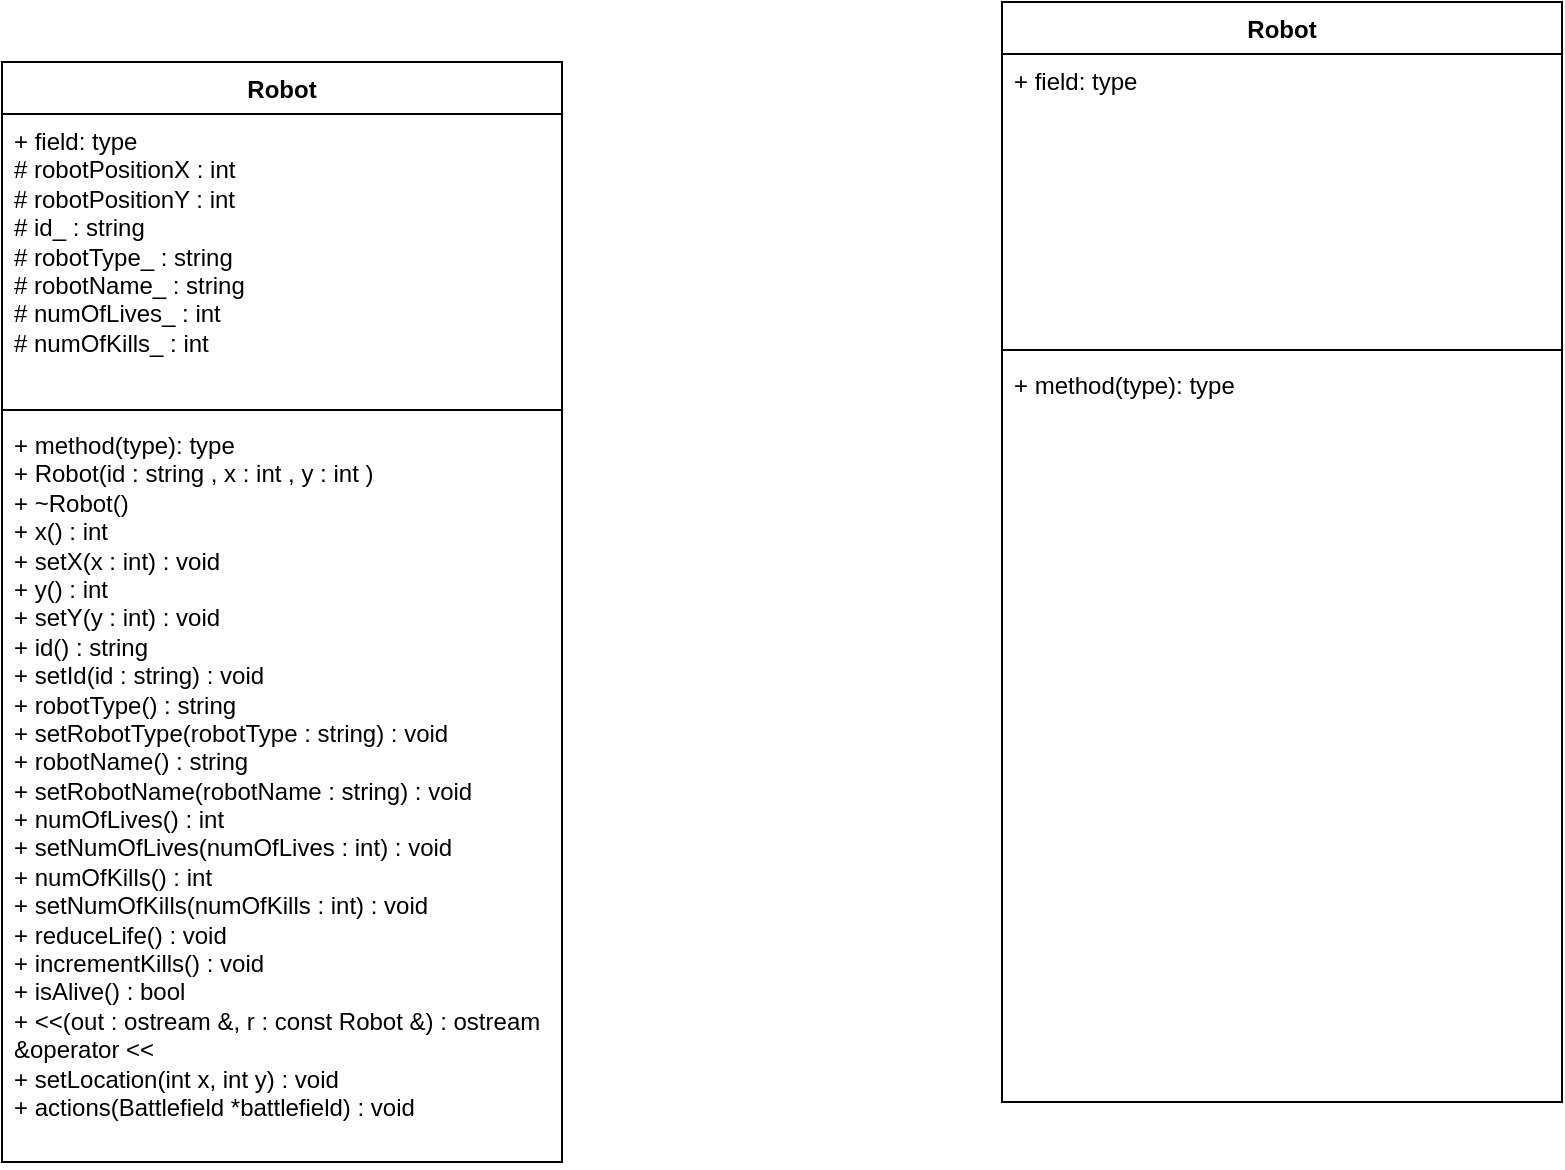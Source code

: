 <mxfile version="27.0.9">
  <diagram id="zoCXydCkctltuRsv51IL" name="Page-1">
    <mxGraphModel dx="242" dy="340" grid="1" gridSize="10" guides="1" tooltips="1" connect="1" arrows="1" fold="1" page="1" pageScale="1" pageWidth="850" pageHeight="1100" math="0" shadow="0">
      <root>
        <mxCell id="0" />
        <mxCell id="1" parent="0" />
        <mxCell id="tIdZeXWYgV82YrUBsXAL-1" value="Robot" style="swimlane;fontStyle=1;align=center;verticalAlign=top;childLayout=stackLayout;horizontal=1;startSize=26;horizontalStack=0;resizeParent=1;resizeParentMax=0;resizeLast=0;collapsible=1;marginBottom=0;whiteSpace=wrap;html=1;" parent="1" vertex="1">
          <mxGeometry x="190" y="220" width="280" height="550" as="geometry" />
        </mxCell>
        <mxCell id="tIdZeXWYgV82YrUBsXAL-2" value="&lt;div&gt;+ field: type&lt;/div&gt;&lt;div&gt;# robotPositionX : int&lt;/div&gt;&lt;div&gt;# robotPositionY : int&lt;/div&gt;&lt;div&gt;# id_ : string&lt;/div&gt;&lt;div&gt;# robotType_ : string&lt;/div&gt;&lt;div&gt;# robotName_ : string&lt;/div&gt;&lt;div&gt;# numOfLives_ : int&lt;/div&gt;&lt;div&gt;# numOfKills_ : int&lt;/div&gt;&lt;div&gt;&lt;br&gt;&lt;/div&gt;" style="text;strokeColor=none;fillColor=none;align=left;verticalAlign=top;spacingLeft=4;spacingRight=4;overflow=hidden;rotatable=0;points=[[0,0.5],[1,0.5]];portConstraint=eastwest;whiteSpace=wrap;html=1;" parent="tIdZeXWYgV82YrUBsXAL-1" vertex="1">
          <mxGeometry y="26" width="280" height="144" as="geometry" />
        </mxCell>
        <mxCell id="tIdZeXWYgV82YrUBsXAL-3" value="" style="line;strokeWidth=1;fillColor=none;align=left;verticalAlign=middle;spacingTop=-1;spacingLeft=3;spacingRight=3;rotatable=0;labelPosition=right;points=[];portConstraint=eastwest;strokeColor=inherit;" parent="tIdZeXWYgV82YrUBsXAL-1" vertex="1">
          <mxGeometry y="170" width="280" height="8" as="geometry" />
        </mxCell>
        <mxCell id="tIdZeXWYgV82YrUBsXAL-4" value="&lt;div&gt;+ method(type): type&lt;/div&gt;&lt;div&gt;+ Robot(id : string , x : int , y : int )&lt;/div&gt;&lt;div&gt;+ ~Robot()&lt;/div&gt;&lt;div&gt;+ x() : int&lt;/div&gt;&lt;div&gt;+ setX(x : int) : void&lt;/div&gt;&lt;div&gt;+ y() : int&lt;/div&gt;&lt;div&gt;+ setY(y : int) : void &lt;br&gt;&lt;/div&gt;&lt;div&gt;+ id() : string&lt;/div&gt;&lt;div&gt;+ setId(id : string) : void&lt;/div&gt;&lt;div&gt;+ robotType() : string&lt;/div&gt;&lt;div&gt;+ setRobotType(robotType : string) : void&lt;/div&gt;&lt;div&gt;+ robotName() : string&lt;/div&gt;&lt;div&gt;+ setRobotName(robotName : string) : void&lt;/div&gt;&lt;div&gt;+ numOfLives() : int&lt;/div&gt;&lt;div&gt;+ setNumOfLives(numOfLives : int) : void&lt;/div&gt;&lt;div&gt;+ numOfKills() : int&lt;/div&gt;&lt;div&gt;+ setNumOfKills(numOfKills : int) : void&lt;/div&gt;&lt;div&gt;+ reduceLife() : void&lt;/div&gt;&lt;div&gt;+ incrementKills() : void&lt;/div&gt;&lt;div&gt;+ isAlive() : bool&lt;/div&gt;&lt;div&gt;+ &amp;lt;&amp;lt;(out : ostream &amp;amp;, r : const Robot &amp;amp;) : ostream &amp;amp;operator &amp;lt;&amp;lt;&lt;/div&gt;&lt;div&gt;+ setLocation(int x, int y) : void&lt;/div&gt;&lt;div&gt;+ actions(Battlefield *battlefield) : void&lt;/div&gt;&lt;div&gt;&lt;br&gt;&lt;/div&gt;" style="text;strokeColor=none;fillColor=none;align=left;verticalAlign=top;spacingLeft=4;spacingRight=4;overflow=hidden;rotatable=0;points=[[0,0.5],[1,0.5]];portConstraint=eastwest;whiteSpace=wrap;html=1;" parent="tIdZeXWYgV82YrUBsXAL-1" vertex="1">
          <mxGeometry y="178" width="280" height="372" as="geometry" />
        </mxCell>
        <mxCell id="ncXmUl3r5JDv5Fd3TMFn-1" value="Robot" style="swimlane;fontStyle=1;align=center;verticalAlign=top;childLayout=stackLayout;horizontal=1;startSize=26;horizontalStack=0;resizeParent=1;resizeParentMax=0;resizeLast=0;collapsible=1;marginBottom=0;whiteSpace=wrap;html=1;" vertex="1" parent="1">
          <mxGeometry x="690" y="190" width="280" height="550" as="geometry" />
        </mxCell>
        <mxCell id="ncXmUl3r5JDv5Fd3TMFn-2" value="&lt;div&gt;+ field: type&lt;/div&gt;" style="text;strokeColor=none;fillColor=none;align=left;verticalAlign=top;spacingLeft=4;spacingRight=4;overflow=hidden;rotatable=0;points=[[0,0.5],[1,0.5]];portConstraint=eastwest;whiteSpace=wrap;html=1;" vertex="1" parent="ncXmUl3r5JDv5Fd3TMFn-1">
          <mxGeometry y="26" width="280" height="144" as="geometry" />
        </mxCell>
        <mxCell id="ncXmUl3r5JDv5Fd3TMFn-3" value="" style="line;strokeWidth=1;fillColor=none;align=left;verticalAlign=middle;spacingTop=-1;spacingLeft=3;spacingRight=3;rotatable=0;labelPosition=right;points=[];portConstraint=eastwest;strokeColor=inherit;" vertex="1" parent="ncXmUl3r5JDv5Fd3TMFn-1">
          <mxGeometry y="170" width="280" height="8" as="geometry" />
        </mxCell>
        <mxCell id="ncXmUl3r5JDv5Fd3TMFn-4" value="&lt;div&gt;+ method(type): type&lt;/div&gt;&lt;div&gt;&lt;br&gt;&lt;/div&gt;" style="text;strokeColor=none;fillColor=none;align=left;verticalAlign=top;spacingLeft=4;spacingRight=4;overflow=hidden;rotatable=0;points=[[0,0.5],[1,0.5]];portConstraint=eastwest;whiteSpace=wrap;html=1;" vertex="1" parent="ncXmUl3r5JDv5Fd3TMFn-1">
          <mxGeometry y="178" width="280" height="372" as="geometry" />
        </mxCell>
      </root>
    </mxGraphModel>
  </diagram>
</mxfile>
